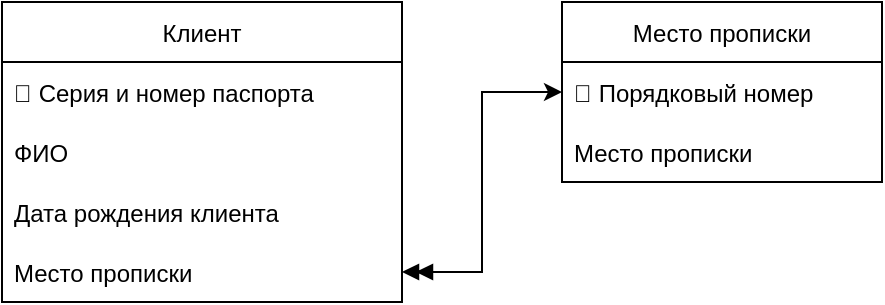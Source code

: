 <mxfile version="16.4.7" type="device"><diagram id="30cqZOsHphtampsLao1m" name="Page-1"><mxGraphModel dx="1422" dy="1913" grid="1" gridSize="10" guides="1" tooltips="1" connect="1" arrows="1" fold="1" page="1" pageScale="1" pageWidth="827" pageHeight="1169" math="0" shadow="0"><root><mxCell id="0"/><mxCell id="1" parent="0"/><mxCell id="7QeoW3PtA5kfW4suaYwI-1" value="Клиент" style="swimlane;fontStyle=0;childLayout=stackLayout;horizontal=1;startSize=30;horizontalStack=0;resizeParent=1;resizeParentMax=0;resizeLast=0;collapsible=1;marginBottom=0;" vertex="1" parent="1"><mxGeometry x="40" y="-1120" width="200" height="150" as="geometry"/></mxCell><mxCell id="7QeoW3PtA5kfW4suaYwI-2" value="🔑 Серия и номер паспорта" style="text;strokeColor=none;fillColor=none;align=left;verticalAlign=middle;spacingLeft=4;spacingRight=4;overflow=hidden;points=[[0,0.5],[1,0.5]];portConstraint=eastwest;rotatable=0;" vertex="1" parent="7QeoW3PtA5kfW4suaYwI-1"><mxGeometry y="30" width="200" height="30" as="geometry"/></mxCell><mxCell id="7QeoW3PtA5kfW4suaYwI-3" value="ФИО" style="text;strokeColor=none;fillColor=none;align=left;verticalAlign=middle;spacingLeft=4;spacingRight=4;overflow=hidden;points=[[0,0.5],[1,0.5]];portConstraint=eastwest;rotatable=0;" vertex="1" parent="7QeoW3PtA5kfW4suaYwI-1"><mxGeometry y="60" width="200" height="30" as="geometry"/></mxCell><mxCell id="7QeoW3PtA5kfW4suaYwI-4" value="Дата рождения клиента" style="text;strokeColor=none;fillColor=none;align=left;verticalAlign=middle;spacingLeft=4;spacingRight=4;overflow=hidden;points=[[0,0.5],[1,0.5]];portConstraint=eastwest;rotatable=0;" vertex="1" parent="7QeoW3PtA5kfW4suaYwI-1"><mxGeometry y="90" width="200" height="30" as="geometry"/></mxCell><mxCell id="7QeoW3PtA5kfW4suaYwI-5" value="Место прописки" style="text;strokeColor=none;fillColor=none;align=left;verticalAlign=middle;spacingLeft=4;spacingRight=4;overflow=hidden;points=[[0,0.5],[1,0.5]];portConstraint=eastwest;rotatable=0;" vertex="1" parent="7QeoW3PtA5kfW4suaYwI-1"><mxGeometry y="120" width="200" height="30" as="geometry"/></mxCell><mxCell id="7QeoW3PtA5kfW4suaYwI-6" value="Место прописки" style="swimlane;fontStyle=0;childLayout=stackLayout;horizontal=1;startSize=30;horizontalStack=0;resizeParent=1;resizeParentMax=0;resizeLast=0;collapsible=1;marginBottom=0;" vertex="1" parent="1"><mxGeometry x="320" y="-1120" width="160" height="90" as="geometry"/></mxCell><mxCell id="7QeoW3PtA5kfW4suaYwI-7" value="🔑 Порядковый номер" style="text;strokeColor=none;fillColor=none;align=left;verticalAlign=middle;spacingLeft=4;spacingRight=4;overflow=hidden;points=[[0,0.5],[1,0.5]];portConstraint=eastwest;rotatable=0;" vertex="1" parent="7QeoW3PtA5kfW4suaYwI-6"><mxGeometry y="30" width="160" height="30" as="geometry"/></mxCell><mxCell id="7QeoW3PtA5kfW4suaYwI-8" value="Место прописки" style="text;strokeColor=none;fillColor=none;align=left;verticalAlign=middle;spacingLeft=4;spacingRight=4;overflow=hidden;points=[[0,0.5],[1,0.5]];portConstraint=eastwest;rotatable=0;" vertex="1" parent="7QeoW3PtA5kfW4suaYwI-6"><mxGeometry y="60" width="160" height="30" as="geometry"/></mxCell><mxCell id="7QeoW3PtA5kfW4suaYwI-10" value="" style="endArrow=classic;startArrow=doubleBlock;html=1;rounded=0;entryX=0;entryY=0.5;entryDx=0;entryDy=0;exitX=1;exitY=0.5;exitDx=0;exitDy=0;edgeStyle=orthogonalEdgeStyle;startFill=1;" edge="1" parent="1" source="7QeoW3PtA5kfW4suaYwI-5" target="7QeoW3PtA5kfW4suaYwI-7"><mxGeometry width="50" height="50" relative="1" as="geometry"><mxPoint x="190" y="-830" as="sourcePoint"/><mxPoint x="240" y="-880" as="targetPoint"/></mxGeometry></mxCell></root></mxGraphModel></diagram></mxfile>